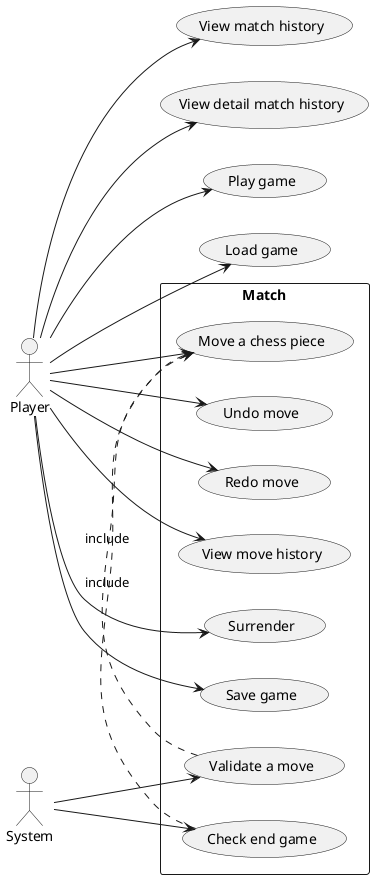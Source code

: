 @startuml "Use case"
left to right direction

actor Player

actor System

rectangle Match {
  
  usecase "Undo move" as undoMove
  usecase "Redo move" as redoMove
  usecase "View move history" as viewMoveHistory
  usecase "Check end game" as checkEndGame
  usecase "Validate a move" as validateAMove
  usecase "Surrender" as surrender
  usecase "Save game" as saveGame
  usecase "Move a chess piece" as moveAChess

  Player --> undoMove
  Player --> redoMove
  Player --> viewMoveHistory
  System --> checkEndGame
  System --> validateAMove
  Player --> surrender
  Player --> saveGame
  Player --> moveAChess
  
  (validateAMove) .> (moveAChess) : include
  (checkEndGame) .> (moveAChess) : include
}

usecase "Play game" as playGame
usecase "Load game" as loadGame
usecase "View match history" as viewMatchHistory
usecase "View detail match history" as viewDetailMatchHistory

Player --> playGame
Player --> loadGame
Player --> viewMatchHistory
Player --> viewDetailMatchHistory

@enduml
